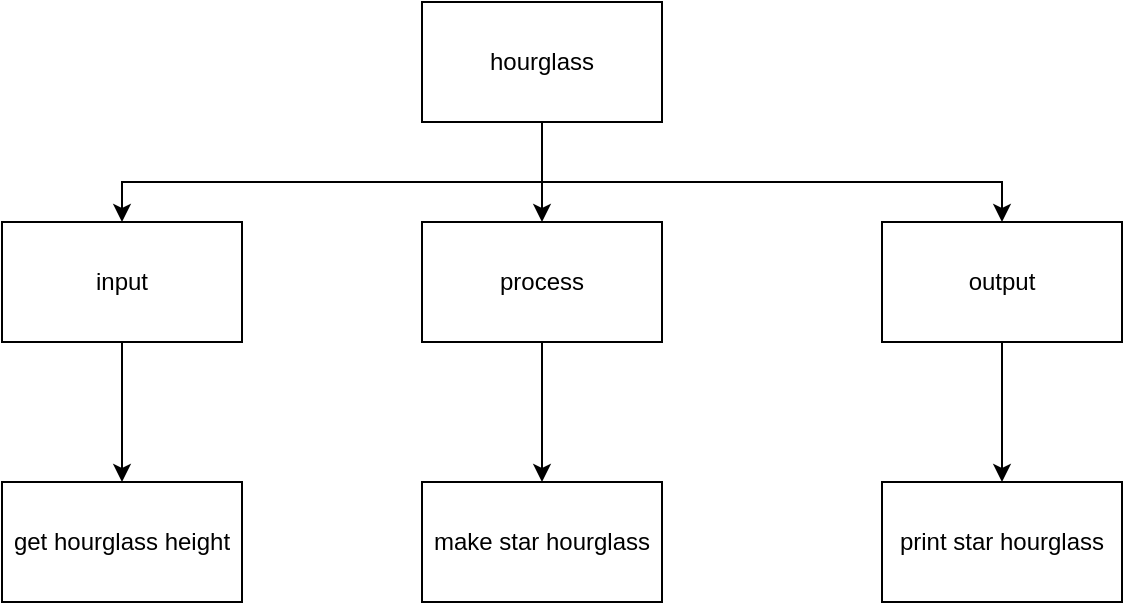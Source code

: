 <mxfile>
    <diagram id="V8ZgTdjOrC1Nbn4bt0-M" name="Page-1">
        <mxGraphModel dx="243" dy="318" grid="1" gridSize="10" guides="1" tooltips="1" connect="1" arrows="1" fold="1" page="1" pageScale="1" pageWidth="827" pageHeight="1169" math="0" shadow="0">
            <root>
                <mxCell id="0"/>
                <mxCell id="1" parent="0"/>
                <mxCell id="13" value="" style="edgeStyle=none;rounded=0;html=1;" parent="1" source="2" target="5" edge="1">
                    <mxGeometry relative="1" as="geometry"/>
                </mxCell>
                <mxCell id="2" value="process" style="rounded=0;whiteSpace=wrap;html=1;" parent="1" vertex="1">
                    <mxGeometry x="260" y="140" width="120" height="60" as="geometry"/>
                </mxCell>
                <mxCell id="3" value="get hourglass height" style="rounded=0;whiteSpace=wrap;html=1;" parent="1" vertex="1">
                    <mxGeometry x="50" y="270" width="120" height="60" as="geometry"/>
                </mxCell>
                <mxCell id="4" value="print star hourglass" style="rounded=0;whiteSpace=wrap;html=1;" parent="1" vertex="1">
                    <mxGeometry x="490" y="270" width="120" height="60" as="geometry"/>
                </mxCell>
                <mxCell id="5" value="make star hourglass" style="rounded=0;whiteSpace=wrap;html=1;" parent="1" vertex="1">
                    <mxGeometry x="260" y="270" width="120" height="60" as="geometry"/>
                </mxCell>
                <mxCell id="10" value="" style="edgeStyle=none;html=1;" parent="1" source="6" target="4" edge="1">
                    <mxGeometry relative="1" as="geometry"/>
                </mxCell>
                <mxCell id="6" value="output" style="rounded=0;whiteSpace=wrap;html=1;" parent="1" vertex="1">
                    <mxGeometry x="490" y="140" width="120" height="60" as="geometry"/>
                </mxCell>
                <mxCell id="14" value="" style="edgeStyle=none;rounded=0;html=1;" parent="1" source="7" target="3" edge="1">
                    <mxGeometry relative="1" as="geometry"/>
                </mxCell>
                <mxCell id="7" value="input" style="rounded=0;whiteSpace=wrap;html=1;" parent="1" vertex="1">
                    <mxGeometry x="50" y="140" width="120" height="60" as="geometry"/>
                </mxCell>
                <mxCell id="9" value="" style="edgeStyle=none;html=1;" parent="1" source="8" target="2" edge="1">
                    <mxGeometry relative="1" as="geometry"/>
                </mxCell>
                <mxCell id="11" style="edgeStyle=none;html=1;entryX=0.5;entryY=0;entryDx=0;entryDy=0;rounded=0;" parent="1" source="8" target="6" edge="1">
                    <mxGeometry relative="1" as="geometry">
                        <Array as="points">
                            <mxPoint x="320" y="120"/>
                            <mxPoint x="550" y="120"/>
                        </Array>
                    </mxGeometry>
                </mxCell>
                <mxCell id="12" style="edgeStyle=none;rounded=0;html=1;entryX=0.5;entryY=0;entryDx=0;entryDy=0;" parent="1" source="8" target="7" edge="1">
                    <mxGeometry relative="1" as="geometry">
                        <Array as="points">
                            <mxPoint x="320" y="120"/>
                            <mxPoint x="110" y="120"/>
                        </Array>
                    </mxGeometry>
                </mxCell>
                <mxCell id="8" value="hourglass" style="rounded=0;whiteSpace=wrap;html=1;" parent="1" vertex="1">
                    <mxGeometry x="260" y="30" width="120" height="60" as="geometry"/>
                </mxCell>
            </root>
        </mxGraphModel>
    </diagram>
</mxfile>